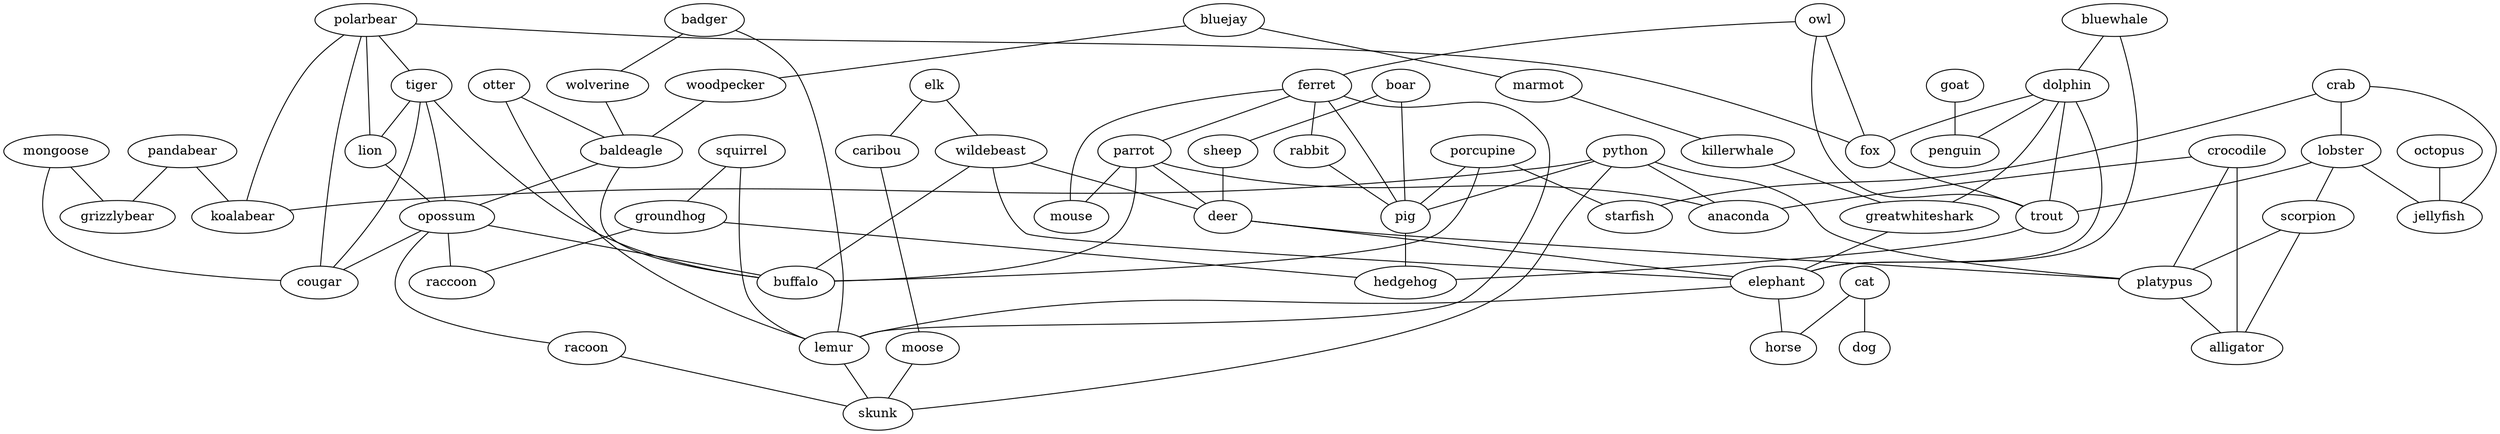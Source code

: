 strict graph G {
owl;
pandabear;
crocodile;
mongoose;
boar;
badger;
sheep;
elk;
crab;
polarbear;
porcupine;
grizzlybear;
squirrel;
starfish;
python;
caribou;
tiger;
ferret;
rabbit;
otter;
parrot;
bluejay;
cat;
wildebeast;
bluewhale;
marmot;
dolphin;
deer;
pig;
lion;
lobster;
anaconda;
woodpecker;
mouse;
killerwhale;
fox;
greatwhiteshark;
wolverine;
baldeagle;
elephant;
goat;
trout;
moose;
octopus;
scorpion;
horse;
opossum;
jellyfish;
racoon;
koalabear;
penguin;
cougar;
groundhog;
lemur;
platypus;
dog;
alligator;
raccoon;
skunk;
buffalo;
hedgehog;
owl -- ferret  [weight=1];
owl -- fox  [weight=1];
owl -- trout  [weight=1];
pandabear -- grizzlybear  [weight=1];
pandabear -- koalabear  [weight=1];
crocodile -- alligator  [weight=1];
crocodile -- platypus  [weight=1];
crocodile -- anaconda  [weight=1];
mongoose -- cougar  [weight=1];
mongoose -- grizzlybear  [weight=1];
boar -- sheep  [weight=1];
boar -- pig  [weight=1];
badger -- wolverine  [weight=1];
badger -- lemur  [weight=1];
sheep -- deer  [weight=1];
elk -- wildebeast  [weight=1];
elk -- caribou  [weight=1];
crab -- lobster  [weight=1];
crab -- starfish  [weight=1];
crab -- jellyfish  [weight=1];
polarbear -- koalabear  [weight=1];
polarbear -- fox  [weight=1];
polarbear -- tiger  [weight=1];
polarbear -- cougar  [weight=1];
polarbear -- lion  [weight=1];
porcupine -- buffalo  [weight=1];
porcupine -- starfish  [weight=1];
porcupine -- pig  [weight=1];
squirrel -- lemur  [weight=1];
squirrel -- groundhog  [weight=1];
python -- koalabear  [weight=1];
python -- platypus  [weight=1];
python -- pig  [weight=1];
python -- anaconda  [weight=1];
python -- skunk  [weight=1];
caribou -- moose  [weight=1];
tiger -- cougar  [weight=1];
tiger -- lion  [weight=1];
tiger -- opossum  [weight=1];
tiger -- buffalo  [weight=1];
ferret -- parrot  [weight=1];
ferret -- lemur  [weight=1];
ferret -- pig  [weight=1];
ferret -- rabbit  [weight=1];
ferret -- mouse  [weight=1];
rabbit -- pig  [weight=1];
otter -- lemur  [weight=1];
otter -- baldeagle  [weight=1];
parrot -- mouse  [weight=1];
parrot -- deer  [weight=1];
parrot -- anaconda  [weight=1];
parrot -- buffalo  [weight=1];
bluejay -- marmot  [weight=1];
bluejay -- woodpecker  [weight=1];
cat -- horse  [weight=1];
cat -- dog  [weight=1];
wildebeast -- deer  [weight=1];
wildebeast -- buffalo  [weight=1];
wildebeast -- elephant  [weight=1];
bluewhale -- dolphin  [weight=1];
bluewhale -- elephant  [weight=1];
marmot -- killerwhale  [weight=1];
dolphin -- fox  [weight=1];
dolphin -- greatwhiteshark  [weight=1];
dolphin -- elephant  [weight=1];
dolphin -- penguin  [weight=1];
dolphin -- trout  [weight=1];
deer -- elephant  [weight=1];
deer -- platypus  [weight=1];
pig -- hedgehog  [weight=1];
lion -- opossum  [weight=1];
lobster -- jellyfish  [weight=1];
lobster -- scorpion  [weight=1];
lobster -- trout  [weight=1];
woodpecker -- baldeagle  [weight=1];
killerwhale -- greatwhiteshark  [weight=1];
fox -- trout  [weight=1];
greatwhiteshark -- elephant  [weight=1];
wolverine -- baldeagle  [weight=1];
baldeagle -- opossum  [weight=1];
baldeagle -- buffalo  [weight=1];
elephant -- horse  [weight=1];
elephant -- lemur  [weight=1];
goat -- penguin  [weight=1];
trout -- hedgehog  [weight=1];
moose -- skunk  [weight=1];
octopus -- jellyfish  [weight=1];
scorpion -- alligator  [weight=1];
scorpion -- platypus  [weight=1];
opossum -- racoon  [weight=1];
opossum -- cougar  [weight=1];
opossum -- raccoon  [weight=1];
opossum -- buffalo  [weight=1];
racoon -- skunk  [weight=1];
groundhog -- raccoon  [weight=1];
groundhog -- hedgehog  [weight=1];
lemur -- skunk  [weight=1];
platypus -- alligator  [weight=1];
}
